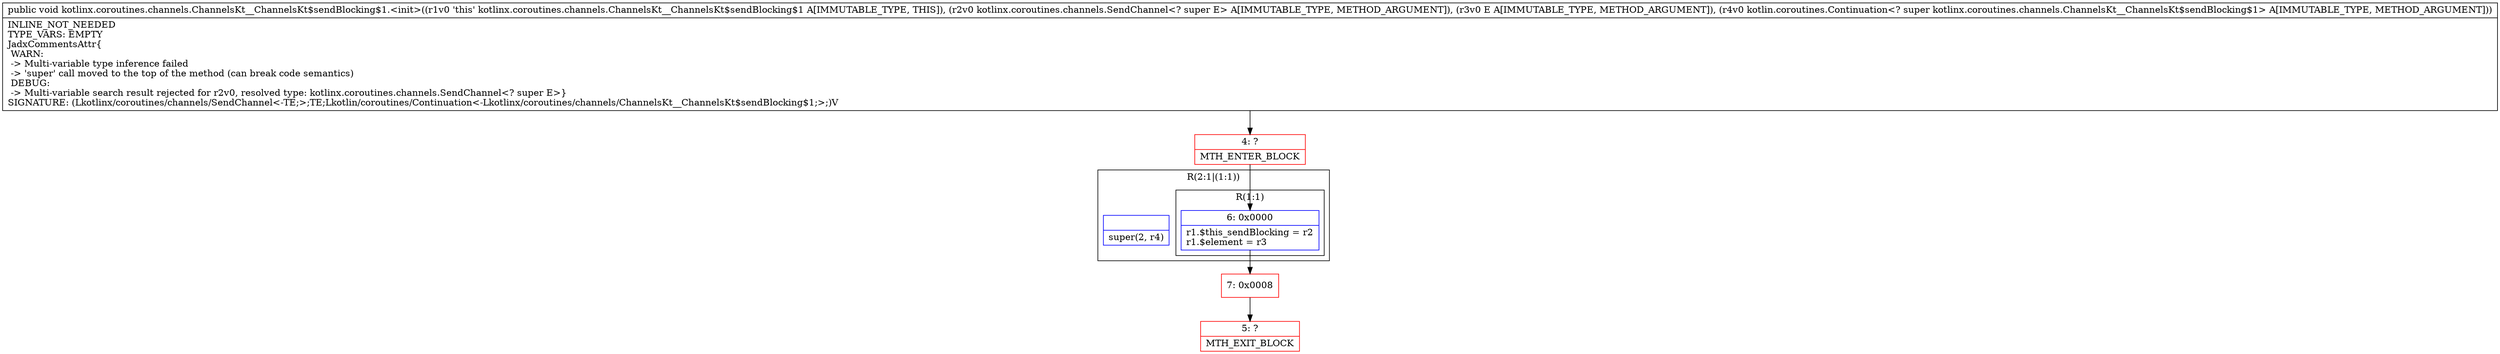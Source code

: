 digraph "CFG forkotlinx.coroutines.channels.ChannelsKt__ChannelsKt$sendBlocking$1.\<init\>(Lkotlinx\/coroutines\/channels\/SendChannel;Ljava\/lang\/Object;Lkotlin\/coroutines\/Continuation;)V" {
subgraph cluster_Region_397842684 {
label = "R(2:1|(1:1))";
node [shape=record,color=blue];
Node_InsnContainer_1701228484 [shape=record,label="{|super(2, r4)\l}"];
subgraph cluster_Region_604597210 {
label = "R(1:1)";
node [shape=record,color=blue];
Node_6 [shape=record,label="{6\:\ 0x0000|r1.$this_sendBlocking = r2\lr1.$element = r3\l}"];
}
}
Node_4 [shape=record,color=red,label="{4\:\ ?|MTH_ENTER_BLOCK\l}"];
Node_7 [shape=record,color=red,label="{7\:\ 0x0008}"];
Node_5 [shape=record,color=red,label="{5\:\ ?|MTH_EXIT_BLOCK\l}"];
MethodNode[shape=record,label="{public void kotlinx.coroutines.channels.ChannelsKt__ChannelsKt$sendBlocking$1.\<init\>((r1v0 'this' kotlinx.coroutines.channels.ChannelsKt__ChannelsKt$sendBlocking$1 A[IMMUTABLE_TYPE, THIS]), (r2v0 kotlinx.coroutines.channels.SendChannel\<? super E\> A[IMMUTABLE_TYPE, METHOD_ARGUMENT]), (r3v0 E A[IMMUTABLE_TYPE, METHOD_ARGUMENT]), (r4v0 kotlin.coroutines.Continuation\<? super kotlinx.coroutines.channels.ChannelsKt__ChannelsKt$sendBlocking$1\> A[IMMUTABLE_TYPE, METHOD_ARGUMENT]))  | INLINE_NOT_NEEDED\lTYPE_VARS: EMPTY\lJadxCommentsAttr\{\l WARN: \l \-\> Multi\-variable type inference failed\l \-\> 'super' call moved to the top of the method (can break code semantics)\l DEBUG: \l \-\> Multi\-variable search result rejected for r2v0, resolved type: kotlinx.coroutines.channels.SendChannel\<? super E\>\}\lSIGNATURE: (Lkotlinx\/coroutines\/channels\/SendChannel\<\-TE;\>;TE;Lkotlin\/coroutines\/Continuation\<\-Lkotlinx\/coroutines\/channels\/ChannelsKt__ChannelsKt$sendBlocking$1;\>;)V\l}"];
MethodNode -> Node_4;Node_6 -> Node_7;
Node_4 -> Node_6;
Node_7 -> Node_5;
}

